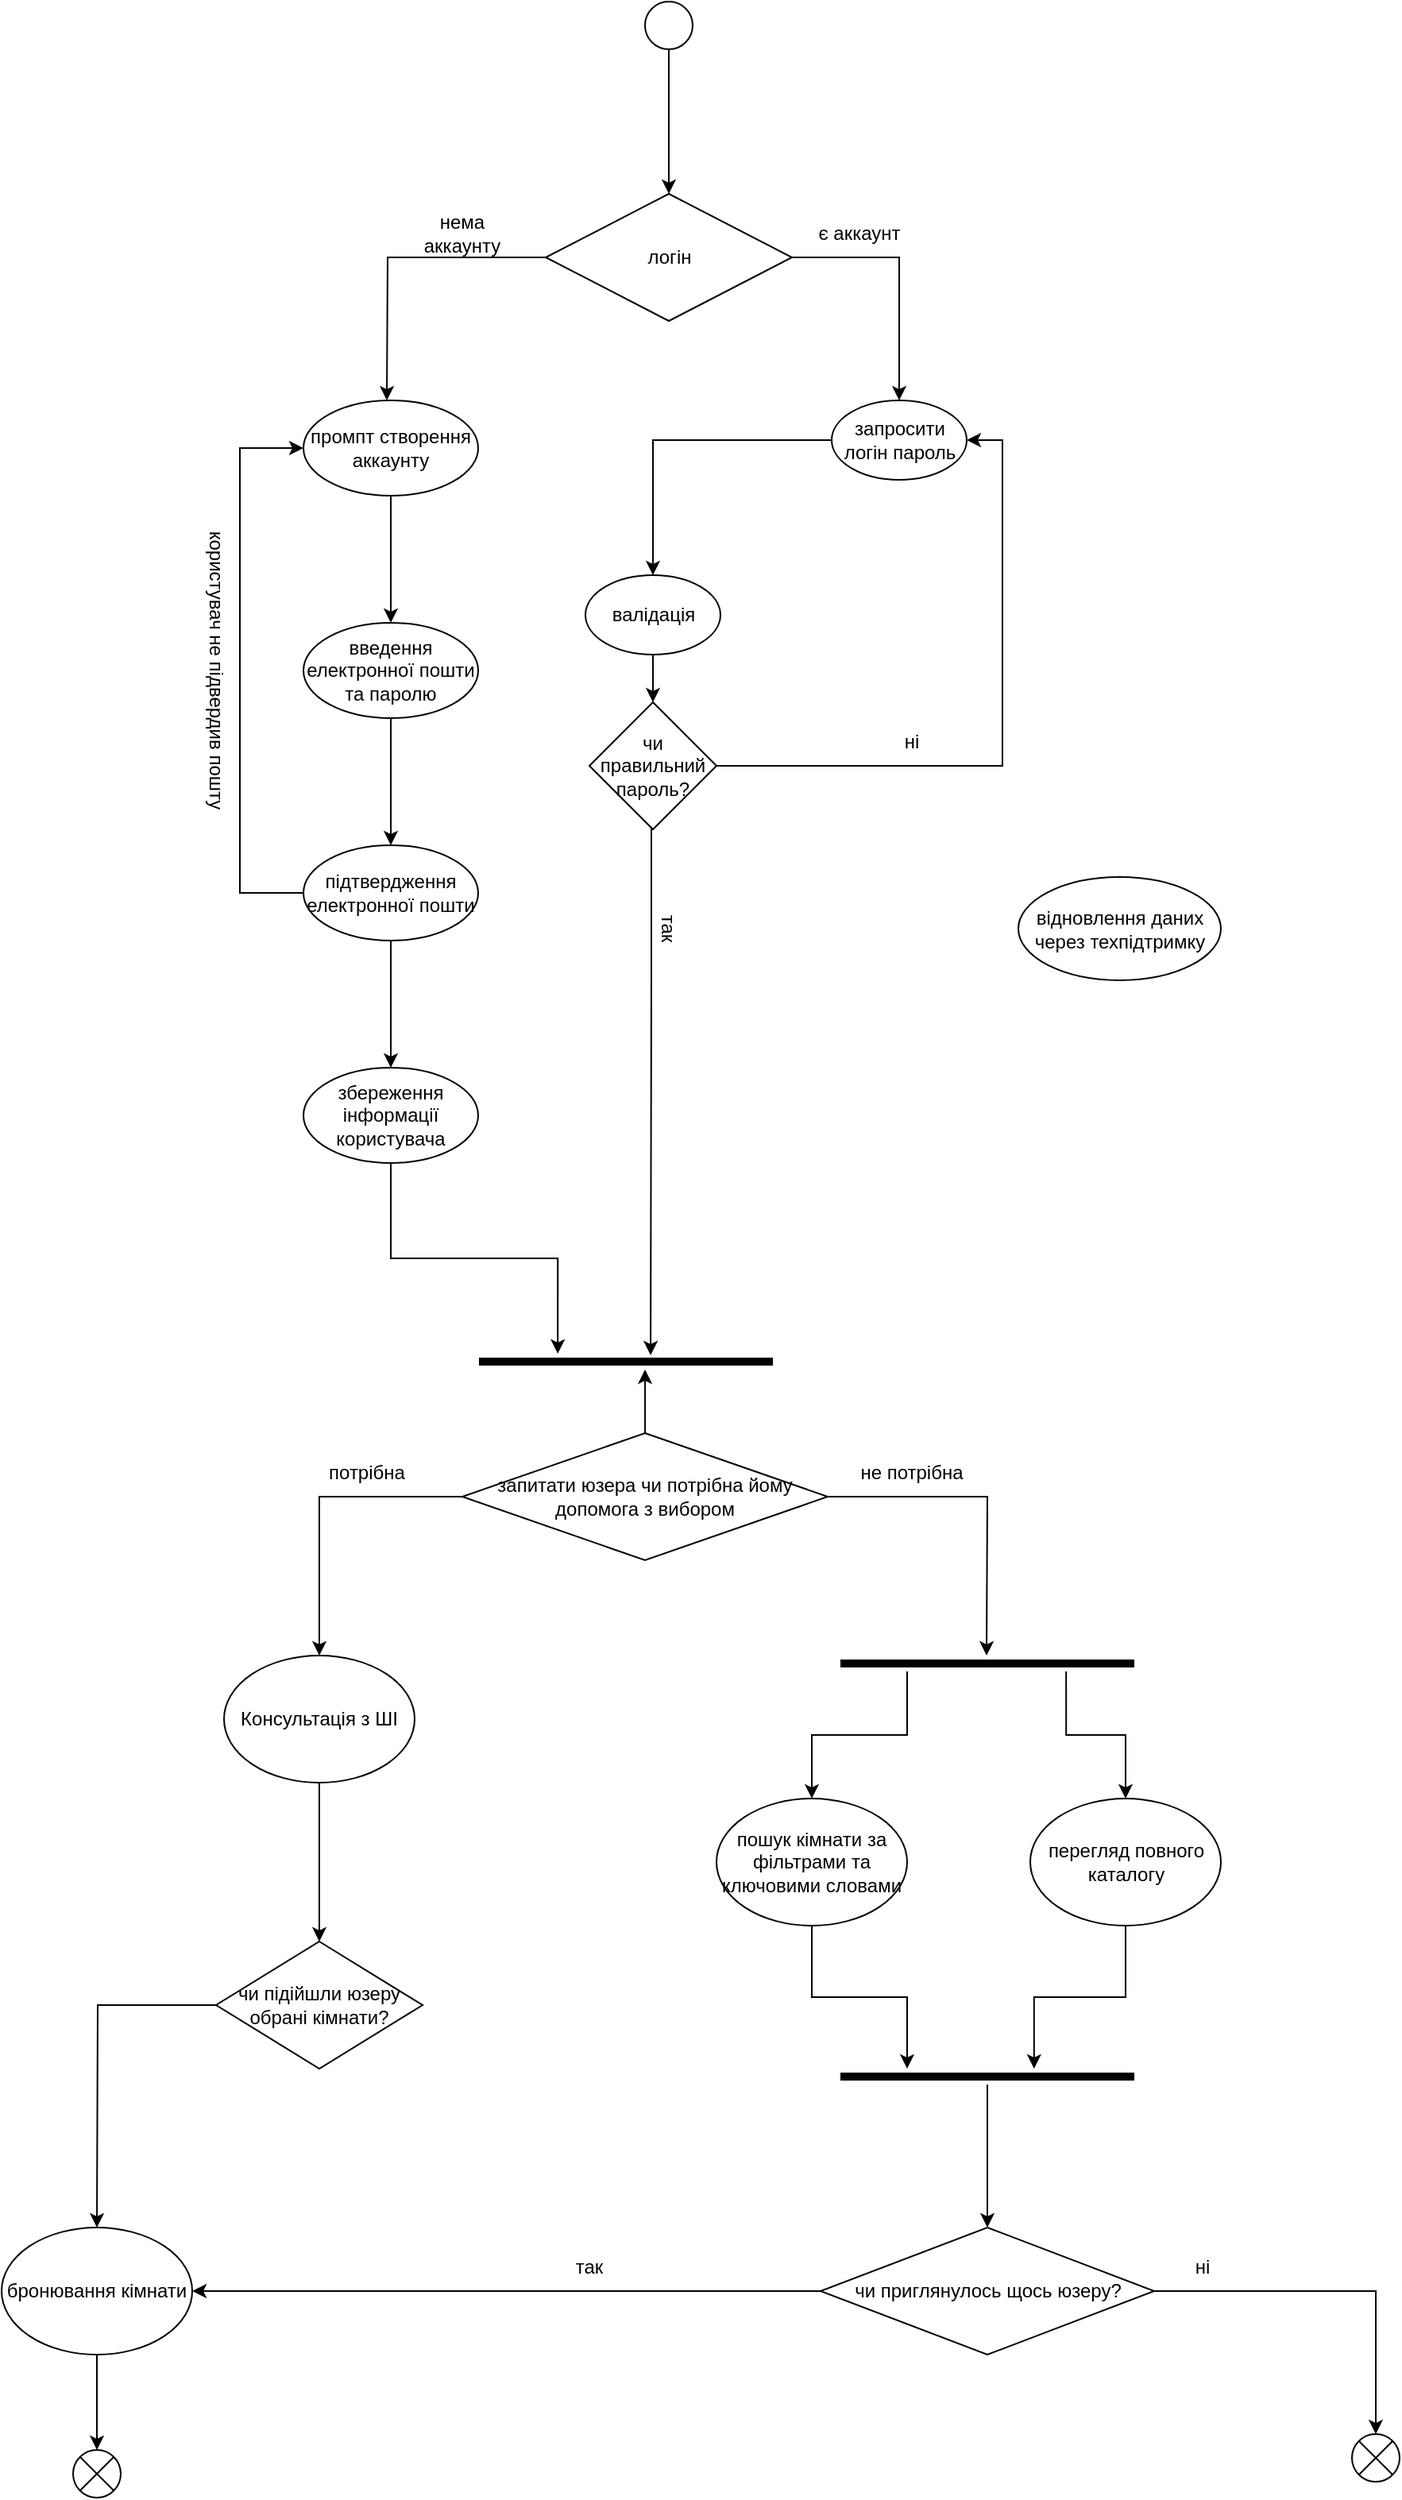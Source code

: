<mxfile version="24.2.3" type="github">
  <diagram name="Page-1" id="9YniTifWULeJlWc_xpeG">
    <mxGraphModel dx="1195" dy="1758" grid="1" gridSize="10" guides="1" tooltips="1" connect="1" arrows="1" fold="1" page="1" pageScale="1" pageWidth="850" pageHeight="1100" math="0" shadow="0">
      <root>
        <mxCell id="0" />
        <mxCell id="1" parent="0" />
        <mxCell id="pZVimZKpDkj4bbfCRo-m-1" value="" style="ellipse;" vertex="1" parent="1">
          <mxGeometry x="445" y="-301" width="30" height="30" as="geometry" />
        </mxCell>
        <mxCell id="pZVimZKpDkj4bbfCRo-m-15" value="" style="line;strokeWidth=5;rotatable=0;dashed=0;labelPosition=right;align=left;verticalAlign=middle;spacingTop=0;spacingLeft=6;points=[];portConstraint=eastwest;" vertex="1" parent="1">
          <mxGeometry x="340.5" y="550" width="185" height="10" as="geometry" />
        </mxCell>
        <mxCell id="pZVimZKpDkj4bbfCRo-m-67" value="" style="edgeStyle=orthogonalEdgeStyle;rounded=0;orthogonalLoop=1;jettySize=auto;html=1;" edge="1" parent="1" source="pZVimZKpDkj4bbfCRo-m-41" target="pZVimZKpDkj4bbfCRo-m-66">
          <mxGeometry relative="1" as="geometry" />
        </mxCell>
        <mxCell id="pZVimZKpDkj4bbfCRo-m-41" value="запросити логін пароль" style="ellipse;whiteSpace=wrap;html=1;" vertex="1" parent="1">
          <mxGeometry x="562.5" y="-50" width="85" height="50" as="geometry" />
        </mxCell>
        <mxCell id="pZVimZKpDkj4bbfCRo-m-44" value="відновлення даних через техпідтримку" style="ellipse;whiteSpace=wrap;html=1;" vertex="1" parent="1">
          <mxGeometry x="680" y="250" width="127.5" height="65" as="geometry" />
        </mxCell>
        <mxCell id="pZVimZKpDkj4bbfCRo-m-51" style="edgeStyle=orthogonalEdgeStyle;rounded=0;orthogonalLoop=1;jettySize=auto;html=1;entryX=0.5;entryY=0.1;entryDx=0;entryDy=0;entryPerimeter=0;" edge="1" parent="1" source="pZVimZKpDkj4bbfCRo-m-1">
          <mxGeometry relative="1" as="geometry">
            <mxPoint x="460" y="-180" as="targetPoint" />
          </mxGeometry>
        </mxCell>
        <mxCell id="pZVimZKpDkj4bbfCRo-m-63" style="edgeStyle=orthogonalEdgeStyle;rounded=0;orthogonalLoop=1;jettySize=auto;html=1;entryX=0.5;entryY=0;entryDx=0;entryDy=0;" edge="1" parent="1" source="pZVimZKpDkj4bbfCRo-m-62">
          <mxGeometry relative="1" as="geometry">
            <mxPoint x="282.5" y="-50" as="targetPoint" />
          </mxGeometry>
        </mxCell>
        <mxCell id="pZVimZKpDkj4bbfCRo-m-64" style="edgeStyle=orthogonalEdgeStyle;rounded=0;orthogonalLoop=1;jettySize=auto;html=1;entryX=0.5;entryY=0;entryDx=0;entryDy=0;" edge="1" parent="1" source="pZVimZKpDkj4bbfCRo-m-62" target="pZVimZKpDkj4bbfCRo-m-41">
          <mxGeometry relative="1" as="geometry" />
        </mxCell>
        <mxCell id="pZVimZKpDkj4bbfCRo-m-62" value="логін" style="rhombus;whiteSpace=wrap;html=1;" vertex="1" parent="1">
          <mxGeometry x="382.5" y="-180" width="155" height="80" as="geometry" />
        </mxCell>
        <mxCell id="pZVimZKpDkj4bbfCRo-m-69" value="" style="edgeStyle=orthogonalEdgeStyle;rounded=0;orthogonalLoop=1;jettySize=auto;html=1;" edge="1" parent="1" source="pZVimZKpDkj4bbfCRo-m-66" target="pZVimZKpDkj4bbfCRo-m-68">
          <mxGeometry relative="1" as="geometry" />
        </mxCell>
        <mxCell id="pZVimZKpDkj4bbfCRo-m-66" value="валідація" style="ellipse;whiteSpace=wrap;html=1;" vertex="1" parent="1">
          <mxGeometry x="407.5" y="60" width="85" height="50" as="geometry" />
        </mxCell>
        <mxCell id="pZVimZKpDkj4bbfCRo-m-71" style="edgeStyle=orthogonalEdgeStyle;rounded=0;orthogonalLoop=1;jettySize=auto;html=1;entryX=1;entryY=0.5;entryDx=0;entryDy=0;" edge="1" parent="1" source="pZVimZKpDkj4bbfCRo-m-68" target="pZVimZKpDkj4bbfCRo-m-41">
          <mxGeometry relative="1" as="geometry">
            <mxPoint x="750" y="-20" as="targetPoint" />
            <Array as="points">
              <mxPoint x="670" y="180" />
              <mxPoint x="670" y="-25" />
            </Array>
          </mxGeometry>
        </mxCell>
        <mxCell id="pZVimZKpDkj4bbfCRo-m-68" value="чи правильний пароль?" style="rhombus;whiteSpace=wrap;html=1;" vertex="1" parent="1">
          <mxGeometry x="410" y="140" width="80" height="80" as="geometry" />
        </mxCell>
        <mxCell id="pZVimZKpDkj4bbfCRo-m-70" style="edgeStyle=orthogonalEdgeStyle;rounded=0;orthogonalLoop=1;jettySize=auto;html=1;entryX=0.584;entryY=0.1;entryDx=0;entryDy=0;entryPerimeter=0;" edge="1" parent="1" source="pZVimZKpDkj4bbfCRo-m-68" target="pZVimZKpDkj4bbfCRo-m-15">
          <mxGeometry relative="1" as="geometry">
            <Array as="points">
              <mxPoint x="449" y="310" />
              <mxPoint x="449" y="310" />
            </Array>
          </mxGeometry>
        </mxCell>
        <mxCell id="pZVimZKpDkj4bbfCRo-m-72" value="ні" style="text;html=1;align=center;verticalAlign=middle;whiteSpace=wrap;rounded=0;" vertex="1" parent="1">
          <mxGeometry x="582.5" y="150" width="60" height="30" as="geometry" />
        </mxCell>
        <mxCell id="pZVimZKpDkj4bbfCRo-m-73" value="так" style="text;html=1;align=center;verticalAlign=middle;whiteSpace=wrap;rounded=0;rotation=90;" vertex="1" parent="1">
          <mxGeometry x="430" y="267.5" width="60" height="30" as="geometry" />
        </mxCell>
        <mxCell id="pZVimZKpDkj4bbfCRo-m-74" value="є аккаунт" style="text;html=1;align=center;verticalAlign=middle;whiteSpace=wrap;rounded=0;" vertex="1" parent="1">
          <mxGeometry x="550" y="-170" width="60" height="30" as="geometry" />
        </mxCell>
        <mxCell id="pZVimZKpDkj4bbfCRo-m-75" value="нема аккаунту" style="text;html=1;align=center;verticalAlign=middle;whiteSpace=wrap;rounded=0;" vertex="1" parent="1">
          <mxGeometry x="300" y="-170" width="60" height="30" as="geometry" />
        </mxCell>
        <mxCell id="pZVimZKpDkj4bbfCRo-m-78" value="" style="edgeStyle=orthogonalEdgeStyle;rounded=0;orthogonalLoop=1;jettySize=auto;html=1;" edge="1" parent="1" source="pZVimZKpDkj4bbfCRo-m-76" target="pZVimZKpDkj4bbfCRo-m-77">
          <mxGeometry relative="1" as="geometry" />
        </mxCell>
        <mxCell id="pZVimZKpDkj4bbfCRo-m-76" value="промпт створення аккаунту" style="ellipse;whiteSpace=wrap;html=1;" vertex="1" parent="1">
          <mxGeometry x="230" y="-50" width="110" height="60" as="geometry" />
        </mxCell>
        <mxCell id="pZVimZKpDkj4bbfCRo-m-80" value="" style="edgeStyle=orthogonalEdgeStyle;rounded=0;orthogonalLoop=1;jettySize=auto;html=1;" edge="1" parent="1" source="pZVimZKpDkj4bbfCRo-m-77" target="pZVimZKpDkj4bbfCRo-m-79">
          <mxGeometry relative="1" as="geometry" />
        </mxCell>
        <mxCell id="pZVimZKpDkj4bbfCRo-m-77" value="введення електронної пошти та паролю" style="ellipse;whiteSpace=wrap;html=1;" vertex="1" parent="1">
          <mxGeometry x="230" y="90" width="110" height="60" as="geometry" />
        </mxCell>
        <mxCell id="pZVimZKpDkj4bbfCRo-m-82" style="edgeStyle=orthogonalEdgeStyle;rounded=0;orthogonalLoop=1;jettySize=auto;html=1;entryX=0;entryY=0.5;entryDx=0;entryDy=0;" edge="1" parent="1" source="pZVimZKpDkj4bbfCRo-m-79" target="pZVimZKpDkj4bbfCRo-m-76">
          <mxGeometry relative="1" as="geometry">
            <Array as="points">
              <mxPoint x="190" y="260" />
              <mxPoint x="190" y="-20" />
            </Array>
          </mxGeometry>
        </mxCell>
        <mxCell id="pZVimZKpDkj4bbfCRo-m-90" value="" style="edgeStyle=orthogonalEdgeStyle;rounded=0;orthogonalLoop=1;jettySize=auto;html=1;" edge="1" parent="1" source="pZVimZKpDkj4bbfCRo-m-79" target="pZVimZKpDkj4bbfCRo-m-89">
          <mxGeometry relative="1" as="geometry" />
        </mxCell>
        <mxCell id="pZVimZKpDkj4bbfCRo-m-79" value="підтвердження електронної пошти" style="ellipse;whiteSpace=wrap;html=1;" vertex="1" parent="1">
          <mxGeometry x="230" y="230" width="110" height="60" as="geometry" />
        </mxCell>
        <mxCell id="pZVimZKpDkj4bbfCRo-m-83" value="користувач не підвердив пошту" style="text;html=1;align=center;verticalAlign=middle;whiteSpace=wrap;rounded=0;rotation=90;" vertex="1" parent="1">
          <mxGeometry x="80" y="105" width="190" height="30" as="geometry" />
        </mxCell>
        <mxCell id="pZVimZKpDkj4bbfCRo-m-89" value="збереження інформації користувача" style="ellipse;whiteSpace=wrap;html=1;" vertex="1" parent="1">
          <mxGeometry x="230" y="370" width="110" height="60" as="geometry" />
        </mxCell>
        <mxCell id="pZVimZKpDkj4bbfCRo-m-91" style="edgeStyle=orthogonalEdgeStyle;rounded=0;orthogonalLoop=1;jettySize=auto;html=1;entryX=0.268;entryY=0;entryDx=0;entryDy=0;entryPerimeter=0;" edge="1" parent="1" source="pZVimZKpDkj4bbfCRo-m-89" target="pZVimZKpDkj4bbfCRo-m-15">
          <mxGeometry relative="1" as="geometry" />
        </mxCell>
        <mxCell id="pZVimZKpDkj4bbfCRo-m-96" style="edgeStyle=orthogonalEdgeStyle;rounded=0;orthogonalLoop=1;jettySize=auto;html=1;entryX=0.5;entryY=0;entryDx=0;entryDy=0;" edge="1" parent="1" source="pZVimZKpDkj4bbfCRo-m-93">
          <mxGeometry relative="1" as="geometry">
            <mxPoint x="660" y="740" as="targetPoint" />
          </mxGeometry>
        </mxCell>
        <mxCell id="pZVimZKpDkj4bbfCRo-m-99" style="edgeStyle=orthogonalEdgeStyle;rounded=0;orthogonalLoop=1;jettySize=auto;html=1;entryX=0.5;entryY=0;entryDx=0;entryDy=0;" edge="1" parent="1" source="pZVimZKpDkj4bbfCRo-m-93" target="pZVimZKpDkj4bbfCRo-m-98">
          <mxGeometry relative="1" as="geometry" />
        </mxCell>
        <mxCell id="pZVimZKpDkj4bbfCRo-m-93" value="запитати юзера чи потрібна йому допомога з вибором " style="rhombus;whiteSpace=wrap;html=1;" vertex="1" parent="1">
          <mxGeometry x="330" y="600" width="230" height="80" as="geometry" />
        </mxCell>
        <mxCell id="pZVimZKpDkj4bbfCRo-m-94" style="edgeStyle=orthogonalEdgeStyle;rounded=0;orthogonalLoop=1;jettySize=auto;html=1;entryX=0.565;entryY=1;entryDx=0;entryDy=0;entryPerimeter=0;" edge="1" parent="1" source="pZVimZKpDkj4bbfCRo-m-93" target="pZVimZKpDkj4bbfCRo-m-15">
          <mxGeometry relative="1" as="geometry" />
        </mxCell>
        <mxCell id="pZVimZKpDkj4bbfCRo-m-107" style="edgeStyle=orthogonalEdgeStyle;rounded=0;orthogonalLoop=1;jettySize=auto;html=1;" edge="1" parent="1" source="pZVimZKpDkj4bbfCRo-m-98">
          <mxGeometry relative="1" as="geometry">
            <mxPoint x="240" y="920" as="targetPoint" />
          </mxGeometry>
        </mxCell>
        <mxCell id="pZVimZKpDkj4bbfCRo-m-98" value="Консультація з ШІ" style="ellipse;whiteSpace=wrap;html=1;" vertex="1" parent="1">
          <mxGeometry x="180" y="740" width="120" height="80" as="geometry" />
        </mxCell>
        <mxCell id="pZVimZKpDkj4bbfCRo-m-100" value="потрібна" style="text;html=1;align=center;verticalAlign=middle;whiteSpace=wrap;rounded=0;" vertex="1" parent="1">
          <mxGeometry x="240" y="610" width="60" height="30" as="geometry" />
        </mxCell>
        <mxCell id="pZVimZKpDkj4bbfCRo-m-101" value="не потрібна" style="text;html=1;align=center;verticalAlign=middle;whiteSpace=wrap;rounded=0;" vertex="1" parent="1">
          <mxGeometry x="573" y="610" width="80" height="30" as="geometry" />
        </mxCell>
        <mxCell id="pZVimZKpDkj4bbfCRo-m-102" value="" style="line;strokeWidth=5;rotatable=0;dashed=0;labelPosition=right;align=left;verticalAlign=middle;spacingTop=0;spacingLeft=6;points=[];portConstraint=eastwest;" vertex="1" parent="1">
          <mxGeometry x="568" y="740" width="185" height="10" as="geometry" />
        </mxCell>
        <mxCell id="pZVimZKpDkj4bbfCRo-m-103" value="пошук кімнати за фільтрами та ключовими словами" style="ellipse;whiteSpace=wrap;html=1;" vertex="1" parent="1">
          <mxGeometry x="490" y="830" width="120" height="80" as="geometry" />
        </mxCell>
        <mxCell id="pZVimZKpDkj4bbfCRo-m-104" value="перегляд повного каталогу" style="ellipse;whiteSpace=wrap;html=1;" vertex="1" parent="1">
          <mxGeometry x="687.5" y="830" width="120" height="80" as="geometry" />
        </mxCell>
        <mxCell id="pZVimZKpDkj4bbfCRo-m-105" style="edgeStyle=orthogonalEdgeStyle;rounded=0;orthogonalLoop=1;jettySize=auto;html=1;exitX=0.768;exitY=1;exitDx=0;exitDy=0;exitPerimeter=0;" edge="1" parent="1" source="pZVimZKpDkj4bbfCRo-m-102" target="pZVimZKpDkj4bbfCRo-m-104">
          <mxGeometry relative="1" as="geometry" />
        </mxCell>
        <mxCell id="pZVimZKpDkj4bbfCRo-m-106" style="edgeStyle=orthogonalEdgeStyle;rounded=0;orthogonalLoop=1;jettySize=auto;html=1;exitX=0.227;exitY=1;exitDx=0;exitDy=0;exitPerimeter=0;" edge="1" parent="1" source="pZVimZKpDkj4bbfCRo-m-102" target="pZVimZKpDkj4bbfCRo-m-103">
          <mxGeometry relative="1" as="geometry" />
        </mxCell>
        <mxCell id="pZVimZKpDkj4bbfCRo-m-111" style="edgeStyle=orthogonalEdgeStyle;rounded=0;orthogonalLoop=1;jettySize=auto;html=1;" edge="1" parent="1" source="pZVimZKpDkj4bbfCRo-m-108">
          <mxGeometry relative="1" as="geometry">
            <mxPoint x="100" y="1100" as="targetPoint" />
          </mxGeometry>
        </mxCell>
        <mxCell id="pZVimZKpDkj4bbfCRo-m-108" value="чи підійшли юзеру обрані кімнати?" style="rhombus;whiteSpace=wrap;html=1;" vertex="1" parent="1">
          <mxGeometry x="175" y="920" width="130" height="80" as="geometry" />
        </mxCell>
        <mxCell id="pZVimZKpDkj4bbfCRo-m-113" style="edgeStyle=orthogonalEdgeStyle;rounded=0;orthogonalLoop=1;jettySize=auto;html=1;" edge="1" parent="1" source="pZVimZKpDkj4bbfCRo-m-112">
          <mxGeometry relative="1" as="geometry">
            <mxPoint x="100" y="1240" as="targetPoint" />
          </mxGeometry>
        </mxCell>
        <mxCell id="pZVimZKpDkj4bbfCRo-m-112" value="бронювання кімнати" style="ellipse;whiteSpace=wrap;html=1;" vertex="1" parent="1">
          <mxGeometry x="40" y="1100" width="120" height="80" as="geometry" />
        </mxCell>
        <mxCell id="pZVimZKpDkj4bbfCRo-m-114" value="" style="shape=sumEllipse;perimeter=ellipsePerimeter;html=1;backgroundOutline=1;" vertex="1" parent="1">
          <mxGeometry x="85" y="1240" width="30" height="30" as="geometry" />
        </mxCell>
        <mxCell id="pZVimZKpDkj4bbfCRo-m-115" value="" style="line;strokeWidth=5;rotatable=0;dashed=0;labelPosition=right;align=left;verticalAlign=middle;spacingTop=0;spacingLeft=6;points=[];portConstraint=eastwest;" vertex="1" parent="1">
          <mxGeometry x="568" y="1000" width="185" height="10" as="geometry" />
        </mxCell>
        <mxCell id="pZVimZKpDkj4bbfCRo-m-116" style="edgeStyle=orthogonalEdgeStyle;rounded=0;orthogonalLoop=1;jettySize=auto;html=1;entryX=0.227;entryY=0;entryDx=0;entryDy=0;entryPerimeter=0;" edge="1" parent="1" source="pZVimZKpDkj4bbfCRo-m-103" target="pZVimZKpDkj4bbfCRo-m-115">
          <mxGeometry relative="1" as="geometry" />
        </mxCell>
        <mxCell id="pZVimZKpDkj4bbfCRo-m-117" style="edgeStyle=orthogonalEdgeStyle;rounded=0;orthogonalLoop=1;jettySize=auto;html=1;entryX=0.659;entryY=0;entryDx=0;entryDy=0;entryPerimeter=0;" edge="1" parent="1" source="pZVimZKpDkj4bbfCRo-m-104" target="pZVimZKpDkj4bbfCRo-m-115">
          <mxGeometry relative="1" as="geometry" />
        </mxCell>
        <mxCell id="pZVimZKpDkj4bbfCRo-m-123" style="edgeStyle=orthogonalEdgeStyle;rounded=0;orthogonalLoop=1;jettySize=auto;html=1;entryX=0.5;entryY=0;entryDx=0;entryDy=0;" edge="1" parent="1" source="pZVimZKpDkj4bbfCRo-m-119" target="pZVimZKpDkj4bbfCRo-m-122">
          <mxGeometry relative="1" as="geometry" />
        </mxCell>
        <mxCell id="pZVimZKpDkj4bbfCRo-m-124" style="edgeStyle=orthogonalEdgeStyle;rounded=0;orthogonalLoop=1;jettySize=auto;html=1;entryX=1;entryY=0.5;entryDx=0;entryDy=0;" edge="1" parent="1" source="pZVimZKpDkj4bbfCRo-m-119" target="pZVimZKpDkj4bbfCRo-m-112">
          <mxGeometry relative="1" as="geometry" />
        </mxCell>
        <mxCell id="pZVimZKpDkj4bbfCRo-m-119" value="чи приглянулось щось юзеру?" style="rhombus;whiteSpace=wrap;html=1;" vertex="1" parent="1">
          <mxGeometry x="555.5" y="1100" width="210" height="80" as="geometry" />
        </mxCell>
        <mxCell id="pZVimZKpDkj4bbfCRo-m-120" style="edgeStyle=orthogonalEdgeStyle;rounded=0;orthogonalLoop=1;jettySize=auto;html=1;exitX=0.5;exitY=1;exitDx=0;exitDy=0;exitPerimeter=0;" edge="1" parent="1" source="pZVimZKpDkj4bbfCRo-m-115" target="pZVimZKpDkj4bbfCRo-m-119">
          <mxGeometry relative="1" as="geometry" />
        </mxCell>
        <mxCell id="pZVimZKpDkj4bbfCRo-m-122" value="" style="shape=sumEllipse;perimeter=ellipsePerimeter;html=1;backgroundOutline=1;" vertex="1" parent="1">
          <mxGeometry x="890" y="1230" width="30" height="30" as="geometry" />
        </mxCell>
        <mxCell id="pZVimZKpDkj4bbfCRo-m-127" value="ні" style="text;html=1;align=center;verticalAlign=middle;whiteSpace=wrap;rounded=0;" vertex="1" parent="1">
          <mxGeometry x="765.5" y="1110" width="60" height="30" as="geometry" />
        </mxCell>
        <mxCell id="pZVimZKpDkj4bbfCRo-m-128" value="так" style="text;html=1;align=center;verticalAlign=middle;whiteSpace=wrap;rounded=0;" vertex="1" parent="1">
          <mxGeometry x="380" y="1110" width="60" height="30" as="geometry" />
        </mxCell>
      </root>
    </mxGraphModel>
  </diagram>
</mxfile>
